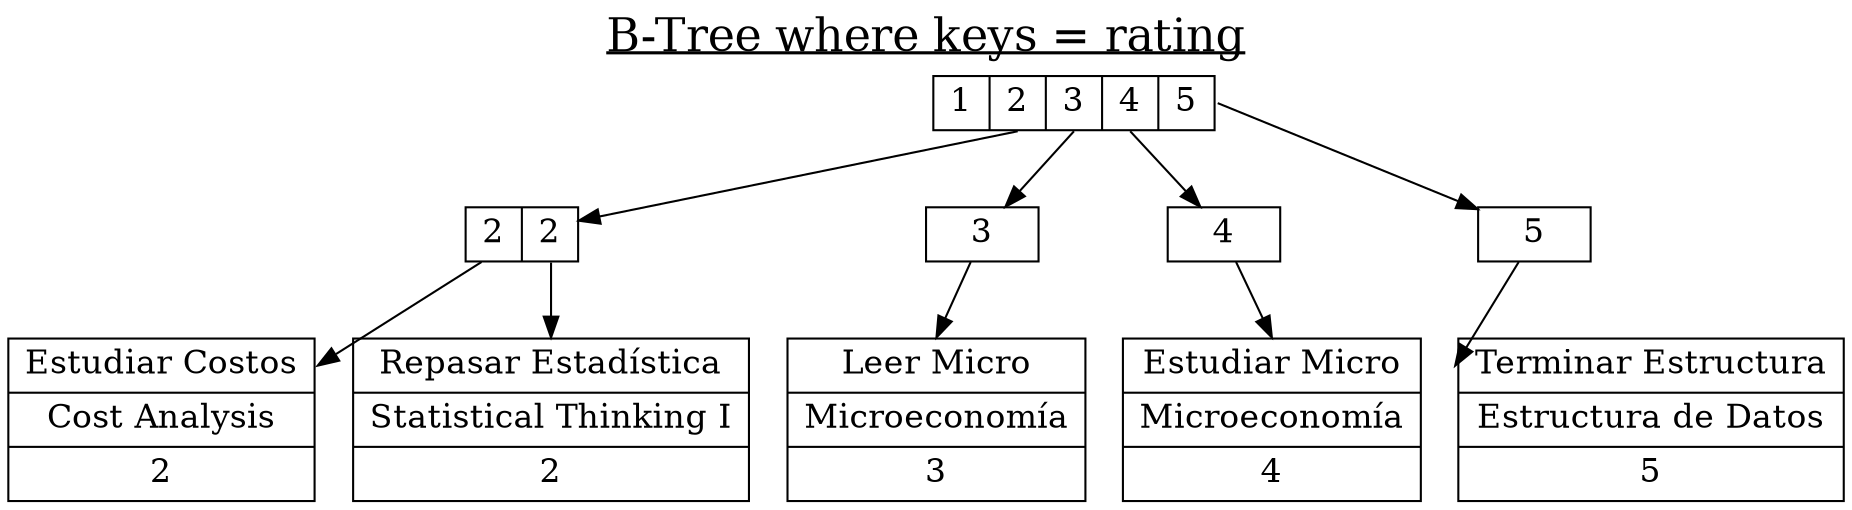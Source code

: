 digraph g {
	graph [
    rankdir = "TB"
    splines=line
    dpi = 450
    ];
node [shape = record,height=.1,fontsize = "16"];
labelloc="t";
    label= <<u>B-Tree where keys = rating</u>>; fontsize=22; 
array0[label = "<f0> 1| <f1> 2| <f2> 3|<f3> 4| <f4> 5"];

    "node1" [
    label = "{<f0> Terminar Estructura | Estructura de Datos | 5 }"
    ];
    "node2" [
    label = "{<f0> Estudiar Micro | Microeconomía | 4 }"
    ];
    "node3" [
    label = "{<f0> Leer Micro | Microeconomía | 3 }"
    ];
    "node4" [
    label = "{<f0> Estudiar Costos | Cost Analysis | 2 }"
    ];
    "node5" [
    label = "{<f0> Repasar Estadística | Statistical Thinking I | 2 }"
    ];

    array1[label = "<f0> 2| <f1> 2"];
    array2[label = "<f0> 3"];
    array3[label = "<f0> 4"];
    array4[label = "<f0> 5"];


    {rank=same; node1;node2;node3;node4}

    "array0":f4 -> "array4" -> "node1":f0 [
    id = 0
    ];
    "array0":f3 -> "array3" -> "node2":f0 [
    id = 1
    ];
    "array0":f2 -> "array2" -> "node3":f0 [
    id = 2
    ];
    "array0":f1 -> "array1" -> "node4":f0 [
    id = 3
    ];
 	"array1":f1 -> "node5":f0 [
    id = 4
    ];



}